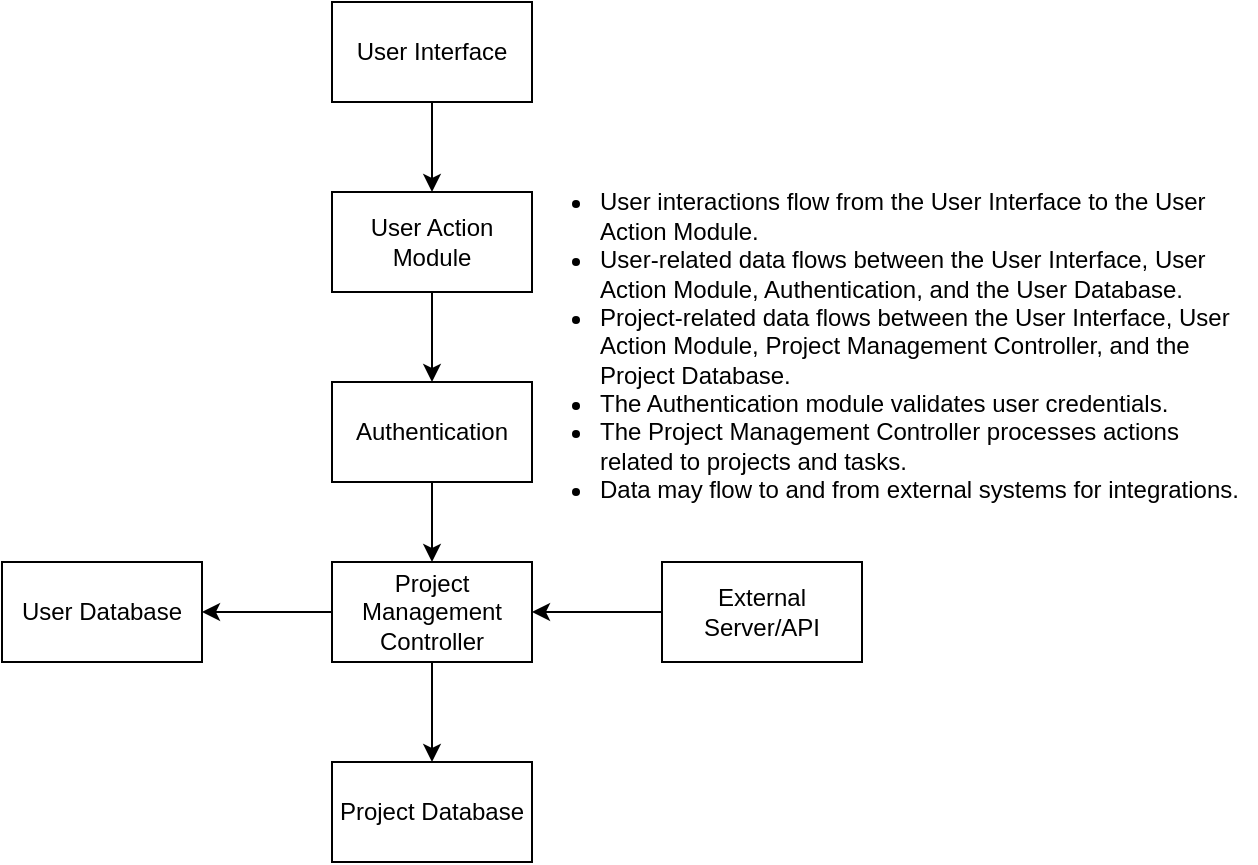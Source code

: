 <mxfile version="22.1.5" type="device">
  <diagram name="Page-1" id="Y8jS43IYcI53ZjIvbXR7">
    <mxGraphModel dx="1105" dy="596" grid="0" gridSize="10" guides="1" tooltips="1" connect="1" arrows="1" fold="1" page="1" pageScale="1" pageWidth="690" pageHeight="980" math="0" shadow="0">
      <root>
        <mxCell id="0" />
        <mxCell id="1" parent="0" />
        <mxCell id="O1R5YNAbS4BZm2_CRug4-10" style="edgeStyle=orthogonalEdgeStyle;rounded=0;orthogonalLoop=1;jettySize=auto;html=1;" edge="1" parent="1" source="O1R5YNAbS4BZm2_CRug4-1" target="O1R5YNAbS4BZm2_CRug4-2">
          <mxGeometry relative="1" as="geometry" />
        </mxCell>
        <mxCell id="O1R5YNAbS4BZm2_CRug4-1" value="User Interface" style="rounded=0;whiteSpace=wrap;html=1;" vertex="1" parent="1">
          <mxGeometry x="184" y="50" width="100" height="50" as="geometry" />
        </mxCell>
        <mxCell id="O1R5YNAbS4BZm2_CRug4-11" value="" style="edgeStyle=orthogonalEdgeStyle;rounded=0;orthogonalLoop=1;jettySize=auto;html=1;" edge="1" parent="1" source="O1R5YNAbS4BZm2_CRug4-2" target="O1R5YNAbS4BZm2_CRug4-3">
          <mxGeometry relative="1" as="geometry" />
        </mxCell>
        <mxCell id="O1R5YNAbS4BZm2_CRug4-2" value="User Action Module" style="rounded=0;whiteSpace=wrap;html=1;" vertex="1" parent="1">
          <mxGeometry x="184" y="145" width="100" height="50" as="geometry" />
        </mxCell>
        <mxCell id="O1R5YNAbS4BZm2_CRug4-12" value="" style="edgeStyle=orthogonalEdgeStyle;rounded=0;orthogonalLoop=1;jettySize=auto;html=1;" edge="1" parent="1" source="O1R5YNAbS4BZm2_CRug4-3" target="O1R5YNAbS4BZm2_CRug4-5">
          <mxGeometry relative="1" as="geometry" />
        </mxCell>
        <mxCell id="O1R5YNAbS4BZm2_CRug4-3" value="Authentication" style="rounded=0;whiteSpace=wrap;html=1;" vertex="1" parent="1">
          <mxGeometry x="184" y="240" width="100" height="50" as="geometry" />
        </mxCell>
        <mxCell id="O1R5YNAbS4BZm2_CRug4-4" value="User Database" style="rounded=0;whiteSpace=wrap;html=1;" vertex="1" parent="1">
          <mxGeometry x="19" y="330" width="100" height="50" as="geometry" />
        </mxCell>
        <mxCell id="O1R5YNAbS4BZm2_CRug4-13" value="" style="edgeStyle=orthogonalEdgeStyle;rounded=0;orthogonalLoop=1;jettySize=auto;html=1;" edge="1" parent="1" source="O1R5YNAbS4BZm2_CRug4-5" target="O1R5YNAbS4BZm2_CRug4-4">
          <mxGeometry relative="1" as="geometry" />
        </mxCell>
        <mxCell id="O1R5YNAbS4BZm2_CRug4-15" value="" style="edgeStyle=orthogonalEdgeStyle;rounded=0;orthogonalLoop=1;jettySize=auto;html=1;" edge="1" parent="1" source="O1R5YNAbS4BZm2_CRug4-5" target="O1R5YNAbS4BZm2_CRug4-8">
          <mxGeometry relative="1" as="geometry" />
        </mxCell>
        <mxCell id="O1R5YNAbS4BZm2_CRug4-5" value="Project Management Controller" style="rounded=0;whiteSpace=wrap;html=1;" vertex="1" parent="1">
          <mxGeometry x="184" y="330" width="100" height="50" as="geometry" />
        </mxCell>
        <mxCell id="O1R5YNAbS4BZm2_CRug4-16" value="" style="edgeStyle=orthogonalEdgeStyle;rounded=0;orthogonalLoop=1;jettySize=auto;html=1;" edge="1" parent="1" source="O1R5YNAbS4BZm2_CRug4-6" target="O1R5YNAbS4BZm2_CRug4-5">
          <mxGeometry relative="1" as="geometry" />
        </mxCell>
        <mxCell id="O1R5YNAbS4BZm2_CRug4-6" value="External Server/API" style="rounded=0;whiteSpace=wrap;html=1;" vertex="1" parent="1">
          <mxGeometry x="349" y="330" width="100" height="50" as="geometry" />
        </mxCell>
        <mxCell id="O1R5YNAbS4BZm2_CRug4-8" value="Project Database" style="rounded=0;whiteSpace=wrap;html=1;" vertex="1" parent="1">
          <mxGeometry x="184" y="430" width="100" height="50" as="geometry" />
        </mxCell>
        <mxCell id="O1R5YNAbS4BZm2_CRug4-9" value="&lt;div&gt;&lt;ul&gt;&lt;li&gt;User interactions flow from the User Interface to the User Action Module.&lt;/li&gt;&lt;li&gt;User-related data flows between the User Interface, User Action Module, Authentication, and the User Database.&lt;/li&gt;&lt;li&gt;Project-related data flows between the User Interface, User Action Module, Project Management Controller, and the Project Database.&lt;/li&gt;&lt;li&gt;The Authentication module validates user credentials.&lt;/li&gt;&lt;li&gt;The Project Management Controller processes actions related to projects and tasks.&lt;/li&gt;&lt;li&gt;Data may flow to and from external systems for integrations.&lt;/li&gt;&lt;/ul&gt;&lt;/div&gt;" style="rounded=0;whiteSpace=wrap;html=1;align=left;spacingRight=8;strokeColor=none;fillColor=none;" vertex="1" parent="1">
          <mxGeometry x="276" y="109" width="370" height="225" as="geometry" />
        </mxCell>
      </root>
    </mxGraphModel>
  </diagram>
</mxfile>
